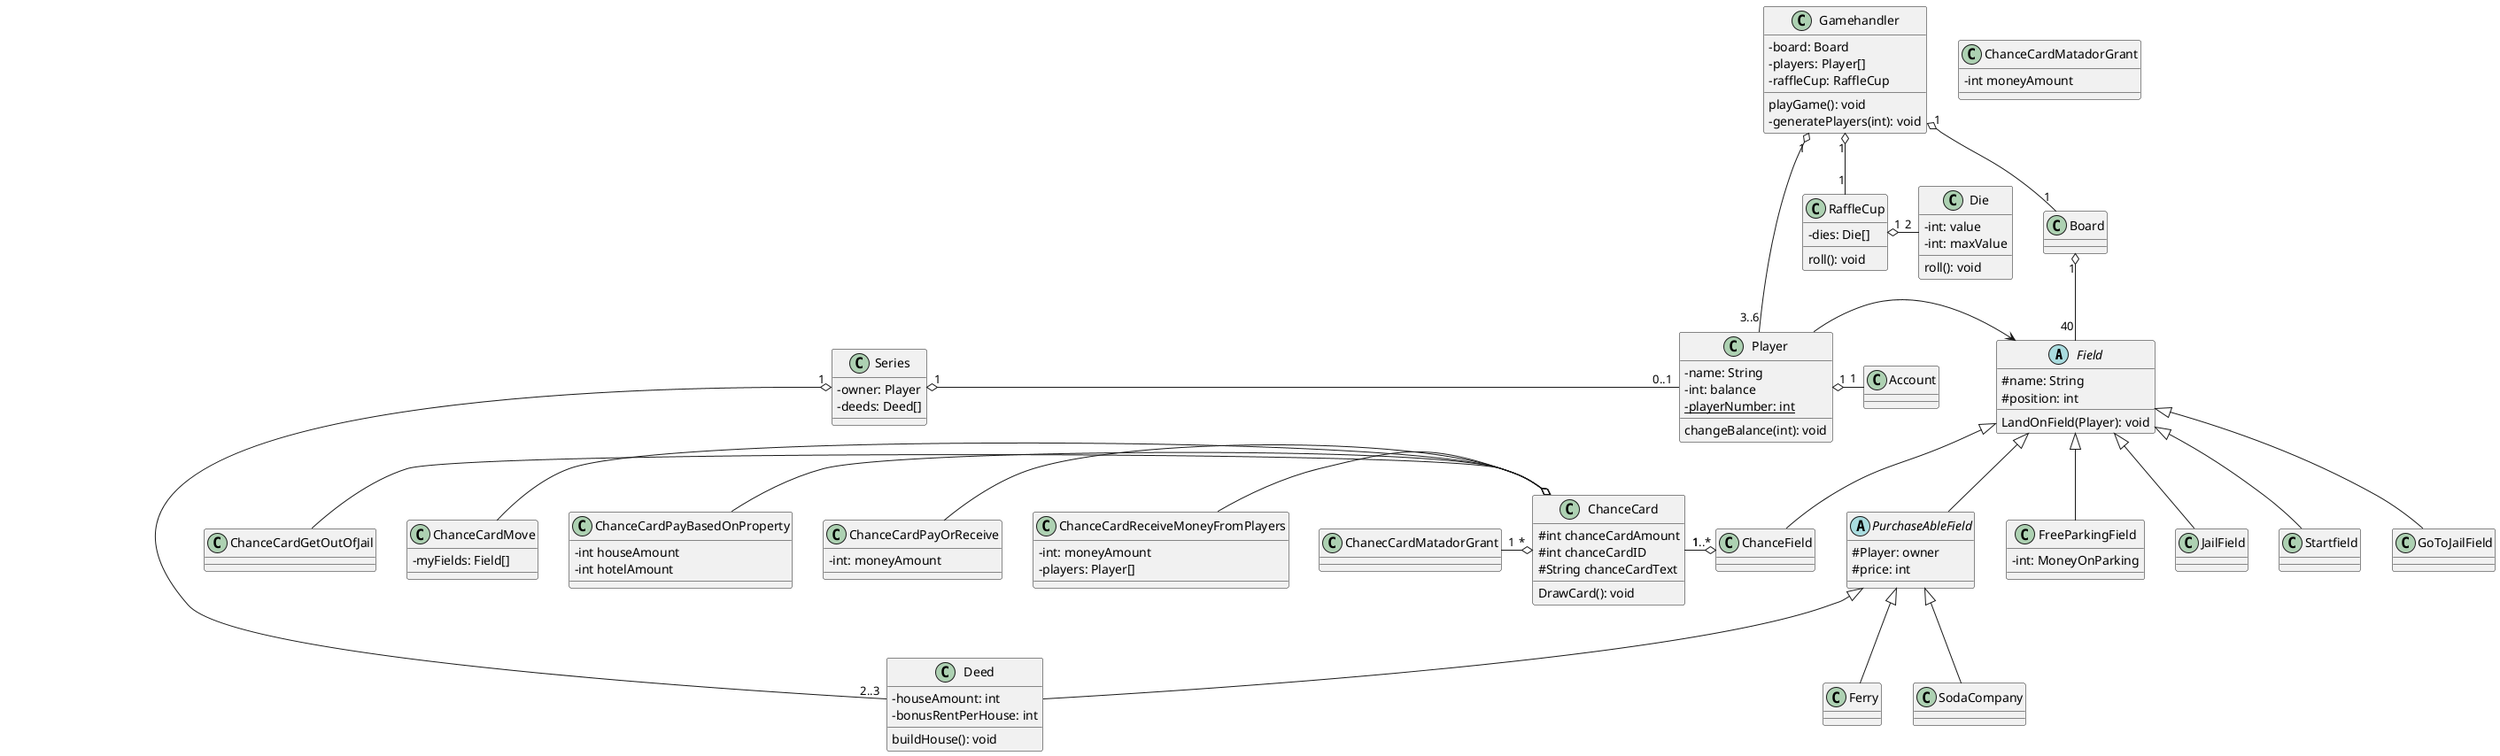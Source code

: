@startuml
'https://plantuml.com/class-diagram

skinparam classAttributeIconSize 0

abstract class Field{
#name: String
#position: int
LandOnField(Player): void
}
abstract class PurchaseAbleField
{
#Player: owner
#price: int
}
class Deed{
-houseAmount: int
-bonusRentPerHouse: int
buildHouse(): void
}
class Ferry{

}
class Series{
-owner: Player
-deeds: Deed[]
}
class ChanceField{
}
class SodaCompany{
}
class FreeParkingField{
-int: MoneyOnParking
}
class Board{
}
class JailField
class Startfield

class Player{
-name: String
-int: balance
changeBalance(int): void
-{static} playerNumber: int
}
class ChanceCardGetOutOfJail{
}
class ChanceCardMatadorGrant {
-int moneyAmount
}
class ChanceCardMove {
-myFields: Field[]
}
class ChanceCardPayBasedOnProperty {
-int houseAmount
-int hotelAmount
}
class ChanceCardPayOrReceive {
- int: moneyAmount
}
class ChanceCardReceiveMoneyFromPlayers {
-int: moneyAmount
-players: Player[]
}
class ChanceCard{
DrawCard(): void
#int chanceCardAmount
#int chanceCardID
#String chanceCardText
}
class Gamehandler{
-board: Board
-players: Player[]
-raffleCup: RaffleCup
playGame(): void
-generatePlayers(int): void
}
class Die{
-int: value
-int: maxValue
roll(): void
}
class RaffleCup{
-dies: Die[]
roll(): void

}

class GoToJailField{
}
Series "1" o- "0..1" Player

Series "1" o- "2..3" Deed
Player -> Field
ChanceCard "1" -o "1..*" ChanceField
ChanceCardGetOutOfJail  -o ChanceCard
ChanceCardMove -o ChanceCard
ChanceCardPayBasedOnProperty -o ChanceCard
ChanceCardPayOrReceive -o ChanceCard
ChanceCardReceiveMoneyFromPlayers -o ChanceCard
ChanecCardMatadorGrant "1" -o "*" ChanceCard

RaffleCup "1" o- "2" Die
Gamehandler "1" o-- "1" RaffleCup
Gamehandler "1" o-- "1" Board
Gamehandler"1" o-- "3..6"Player
Player "1" o- "1" Account
Field<|--Startfield
Field<|--JailField
Field<|--GoToJailField
Board "1" o-- "   40" Field
Field<|--FreeParkingField
PurchaseAbleField<|--SodaCompany
PurchaseAbleField<|--Ferry
Field<|--PurchaseAbleField
PurchaseAbleField <|-- Deed
Field<|--ChanceField




@enduml